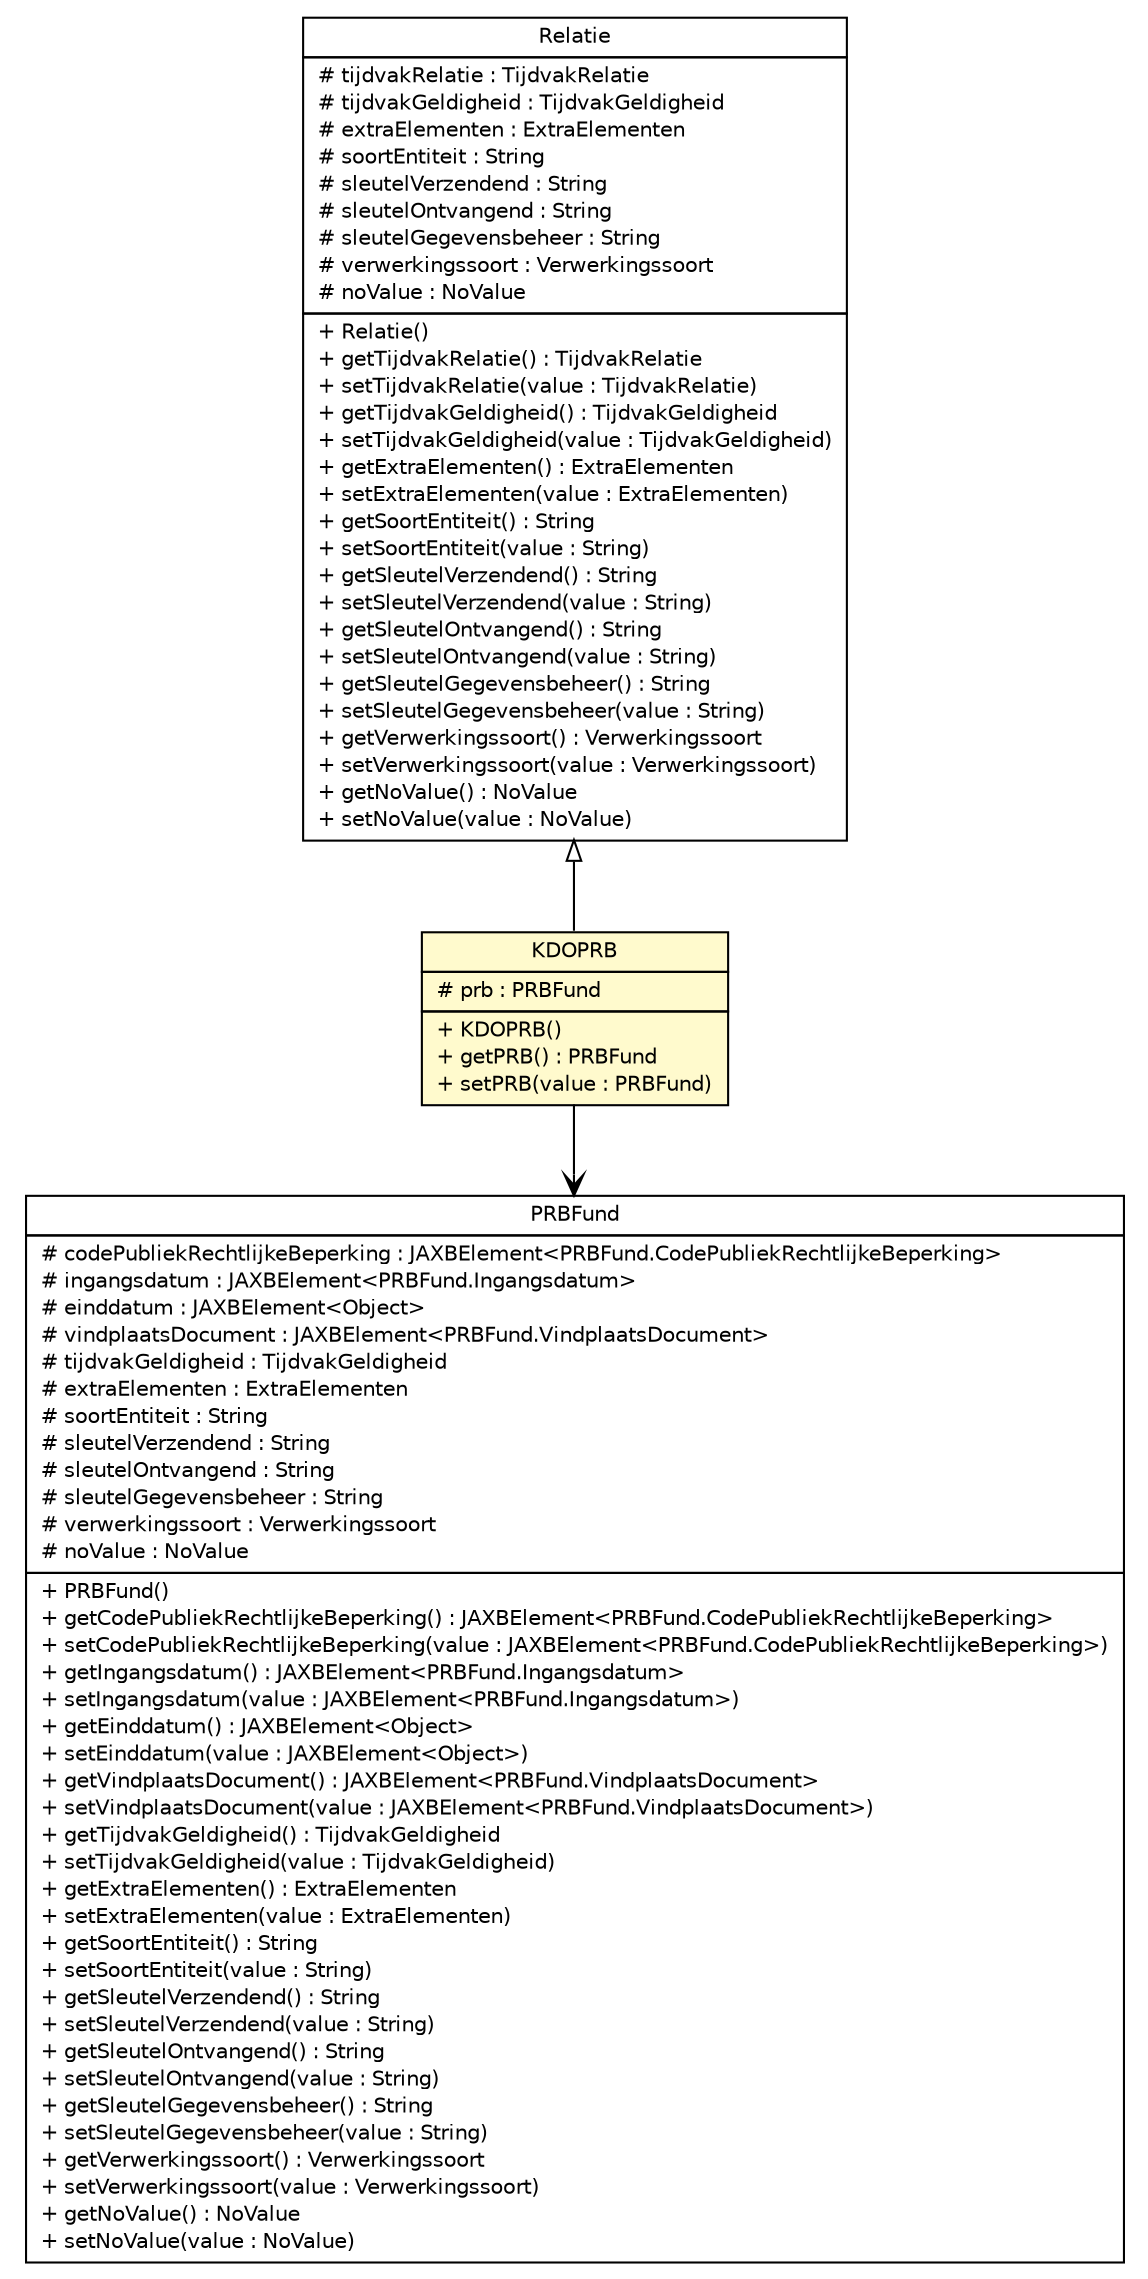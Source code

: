 #!/usr/local/bin/dot
#
# Class diagram 
# Generated by UMLGraph version R5_6-24-gf6e263 (http://www.umlgraph.org/)
#

digraph G {
	edge [fontname="Helvetica",fontsize=10,labelfontname="Helvetica",labelfontsize=10];
	node [fontname="Helvetica",fontsize=10,shape=plaintext];
	nodesep=0.25;
	ranksep=0.5;
	// nl.egem.stuf.sector.bg._0204.Relatie
	c93438 [label=<<table title="nl.egem.stuf.sector.bg._0204.Relatie" border="0" cellborder="1" cellspacing="0" cellpadding="2" port="p" href="./Relatie.html">
		<tr><td><table border="0" cellspacing="0" cellpadding="1">
<tr><td align="center" balign="center"> Relatie </td></tr>
		</table></td></tr>
		<tr><td><table border="0" cellspacing="0" cellpadding="1">
<tr><td align="left" balign="left"> # tijdvakRelatie : TijdvakRelatie </td></tr>
<tr><td align="left" balign="left"> # tijdvakGeldigheid : TijdvakGeldigheid </td></tr>
<tr><td align="left" balign="left"> # extraElementen : ExtraElementen </td></tr>
<tr><td align="left" balign="left"> # soortEntiteit : String </td></tr>
<tr><td align="left" balign="left"> # sleutelVerzendend : String </td></tr>
<tr><td align="left" balign="left"> # sleutelOntvangend : String </td></tr>
<tr><td align="left" balign="left"> # sleutelGegevensbeheer : String </td></tr>
<tr><td align="left" balign="left"> # verwerkingssoort : Verwerkingssoort </td></tr>
<tr><td align="left" balign="left"> # noValue : NoValue </td></tr>
		</table></td></tr>
		<tr><td><table border="0" cellspacing="0" cellpadding="1">
<tr><td align="left" balign="left"> + Relatie() </td></tr>
<tr><td align="left" balign="left"> + getTijdvakRelatie() : TijdvakRelatie </td></tr>
<tr><td align="left" balign="left"> + setTijdvakRelatie(value : TijdvakRelatie) </td></tr>
<tr><td align="left" balign="left"> + getTijdvakGeldigheid() : TijdvakGeldigheid </td></tr>
<tr><td align="left" balign="left"> + setTijdvakGeldigheid(value : TijdvakGeldigheid) </td></tr>
<tr><td align="left" balign="left"> + getExtraElementen() : ExtraElementen </td></tr>
<tr><td align="left" balign="left"> + setExtraElementen(value : ExtraElementen) </td></tr>
<tr><td align="left" balign="left"> + getSoortEntiteit() : String </td></tr>
<tr><td align="left" balign="left"> + setSoortEntiteit(value : String) </td></tr>
<tr><td align="left" balign="left"> + getSleutelVerzendend() : String </td></tr>
<tr><td align="left" balign="left"> + setSleutelVerzendend(value : String) </td></tr>
<tr><td align="left" balign="left"> + getSleutelOntvangend() : String </td></tr>
<tr><td align="left" balign="left"> + setSleutelOntvangend(value : String) </td></tr>
<tr><td align="left" balign="left"> + getSleutelGegevensbeheer() : String </td></tr>
<tr><td align="left" balign="left"> + setSleutelGegevensbeheer(value : String) </td></tr>
<tr><td align="left" balign="left"> + getVerwerkingssoort() : Verwerkingssoort </td></tr>
<tr><td align="left" balign="left"> + setVerwerkingssoort(value : Verwerkingssoort) </td></tr>
<tr><td align="left" balign="left"> + getNoValue() : NoValue </td></tr>
<tr><td align="left" balign="left"> + setNoValue(value : NoValue) </td></tr>
		</table></td></tr>
		</table>>, URL="./Relatie.html", fontname="Helvetica", fontcolor="black", fontsize=10.0];
	// nl.egem.stuf.sector.bg._0204.PRBFund
	c93441 [label=<<table title="nl.egem.stuf.sector.bg._0204.PRBFund" border="0" cellborder="1" cellspacing="0" cellpadding="2" port="p" href="./PRBFund.html">
		<tr><td><table border="0" cellspacing="0" cellpadding="1">
<tr><td align="center" balign="center"> PRBFund </td></tr>
		</table></td></tr>
		<tr><td><table border="0" cellspacing="0" cellpadding="1">
<tr><td align="left" balign="left"> # codePubliekRechtlijkeBeperking : JAXBElement&lt;PRBFund.CodePubliekRechtlijkeBeperking&gt; </td></tr>
<tr><td align="left" balign="left"> # ingangsdatum : JAXBElement&lt;PRBFund.Ingangsdatum&gt; </td></tr>
<tr><td align="left" balign="left"> # einddatum : JAXBElement&lt;Object&gt; </td></tr>
<tr><td align="left" balign="left"> # vindplaatsDocument : JAXBElement&lt;PRBFund.VindplaatsDocument&gt; </td></tr>
<tr><td align="left" balign="left"> # tijdvakGeldigheid : TijdvakGeldigheid </td></tr>
<tr><td align="left" balign="left"> # extraElementen : ExtraElementen </td></tr>
<tr><td align="left" balign="left"> # soortEntiteit : String </td></tr>
<tr><td align="left" balign="left"> # sleutelVerzendend : String </td></tr>
<tr><td align="left" balign="left"> # sleutelOntvangend : String </td></tr>
<tr><td align="left" balign="left"> # sleutelGegevensbeheer : String </td></tr>
<tr><td align="left" balign="left"> # verwerkingssoort : Verwerkingssoort </td></tr>
<tr><td align="left" balign="left"> # noValue : NoValue </td></tr>
		</table></td></tr>
		<tr><td><table border="0" cellspacing="0" cellpadding="1">
<tr><td align="left" balign="left"> + PRBFund() </td></tr>
<tr><td align="left" balign="left"> + getCodePubliekRechtlijkeBeperking() : JAXBElement&lt;PRBFund.CodePubliekRechtlijkeBeperking&gt; </td></tr>
<tr><td align="left" balign="left"> + setCodePubliekRechtlijkeBeperking(value : JAXBElement&lt;PRBFund.CodePubliekRechtlijkeBeperking&gt;) </td></tr>
<tr><td align="left" balign="left"> + getIngangsdatum() : JAXBElement&lt;PRBFund.Ingangsdatum&gt; </td></tr>
<tr><td align="left" balign="left"> + setIngangsdatum(value : JAXBElement&lt;PRBFund.Ingangsdatum&gt;) </td></tr>
<tr><td align="left" balign="left"> + getEinddatum() : JAXBElement&lt;Object&gt; </td></tr>
<tr><td align="left" balign="left"> + setEinddatum(value : JAXBElement&lt;Object&gt;) </td></tr>
<tr><td align="left" balign="left"> + getVindplaatsDocument() : JAXBElement&lt;PRBFund.VindplaatsDocument&gt; </td></tr>
<tr><td align="left" balign="left"> + setVindplaatsDocument(value : JAXBElement&lt;PRBFund.VindplaatsDocument&gt;) </td></tr>
<tr><td align="left" balign="left"> + getTijdvakGeldigheid() : TijdvakGeldigheid </td></tr>
<tr><td align="left" balign="left"> + setTijdvakGeldigheid(value : TijdvakGeldigheid) </td></tr>
<tr><td align="left" balign="left"> + getExtraElementen() : ExtraElementen </td></tr>
<tr><td align="left" balign="left"> + setExtraElementen(value : ExtraElementen) </td></tr>
<tr><td align="left" balign="left"> + getSoortEntiteit() : String </td></tr>
<tr><td align="left" balign="left"> + setSoortEntiteit(value : String) </td></tr>
<tr><td align="left" balign="left"> + getSleutelVerzendend() : String </td></tr>
<tr><td align="left" balign="left"> + setSleutelVerzendend(value : String) </td></tr>
<tr><td align="left" balign="left"> + getSleutelOntvangend() : String </td></tr>
<tr><td align="left" balign="left"> + setSleutelOntvangend(value : String) </td></tr>
<tr><td align="left" balign="left"> + getSleutelGegevensbeheer() : String </td></tr>
<tr><td align="left" balign="left"> + setSleutelGegevensbeheer(value : String) </td></tr>
<tr><td align="left" balign="left"> + getVerwerkingssoort() : Verwerkingssoort </td></tr>
<tr><td align="left" balign="left"> + setVerwerkingssoort(value : Verwerkingssoort) </td></tr>
<tr><td align="left" balign="left"> + getNoValue() : NoValue </td></tr>
<tr><td align="left" balign="left"> + setNoValue(value : NoValue) </td></tr>
		</table></td></tr>
		</table>>, URL="./PRBFund.html", fontname="Helvetica", fontcolor="black", fontsize=10.0];
	// nl.egem.stuf.sector.bg._0204.KDOVraag.KDOPRB
	c93565 [label=<<table title="nl.egem.stuf.sector.bg._0204.KDOVraag.KDOPRB" border="0" cellborder="1" cellspacing="0" cellpadding="2" port="p" bgcolor="lemonChiffon" href="./KDOVraag.KDOPRB.html">
		<tr><td><table border="0" cellspacing="0" cellpadding="1">
<tr><td align="center" balign="center"> KDOPRB </td></tr>
		</table></td></tr>
		<tr><td><table border="0" cellspacing="0" cellpadding="1">
<tr><td align="left" balign="left"> # prb : PRBFund </td></tr>
		</table></td></tr>
		<tr><td><table border="0" cellspacing="0" cellpadding="1">
<tr><td align="left" balign="left"> + KDOPRB() </td></tr>
<tr><td align="left" balign="left"> + getPRB() : PRBFund </td></tr>
<tr><td align="left" balign="left"> + setPRB(value : PRBFund) </td></tr>
		</table></td></tr>
		</table>>, URL="./KDOVraag.KDOPRB.html", fontname="Helvetica", fontcolor="black", fontsize=10.0];
	//nl.egem.stuf.sector.bg._0204.KDOVraag.KDOPRB extends nl.egem.stuf.sector.bg._0204.Relatie
	c93438:p -> c93565:p [dir=back,arrowtail=empty];
	// nl.egem.stuf.sector.bg._0204.KDOVraag.KDOPRB NAVASSOC nl.egem.stuf.sector.bg._0204.PRBFund
	c93565:p -> c93441:p [taillabel="", label="", headlabel="", fontname="Helvetica", fontcolor="black", fontsize=10.0, color="black", arrowhead=open];
}

